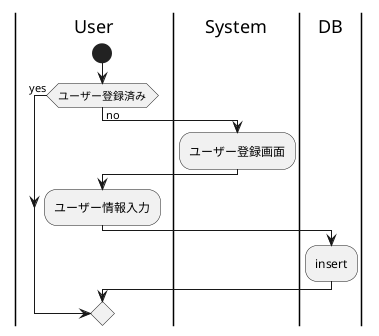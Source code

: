 @startuml
|User|
start
if(ユーザー登録済み) then(yes)
else(no)
|System|
:ユーザー登録画面;
|User|
:ユーザー情報入力;
|System|
|DB|
:insert;
endif
@enduml